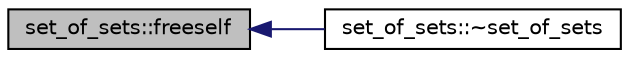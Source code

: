 digraph "set_of_sets::freeself"
{
  edge [fontname="Helvetica",fontsize="10",labelfontname="Helvetica",labelfontsize="10"];
  node [fontname="Helvetica",fontsize="10",shape=record];
  rankdir="LR";
  Node136 [label="set_of_sets::freeself",height=0.2,width=0.4,color="black", fillcolor="grey75", style="filled", fontcolor="black"];
  Node136 -> Node137 [dir="back",color="midnightblue",fontsize="10",style="solid",fontname="Helvetica"];
  Node137 [label="set_of_sets::~set_of_sets",height=0.2,width=0.4,color="black", fillcolor="white", style="filled",URL="$da/dd6/classset__of__sets.html#ab91749ac773a8686f9372652c1d7d43e"];
}
